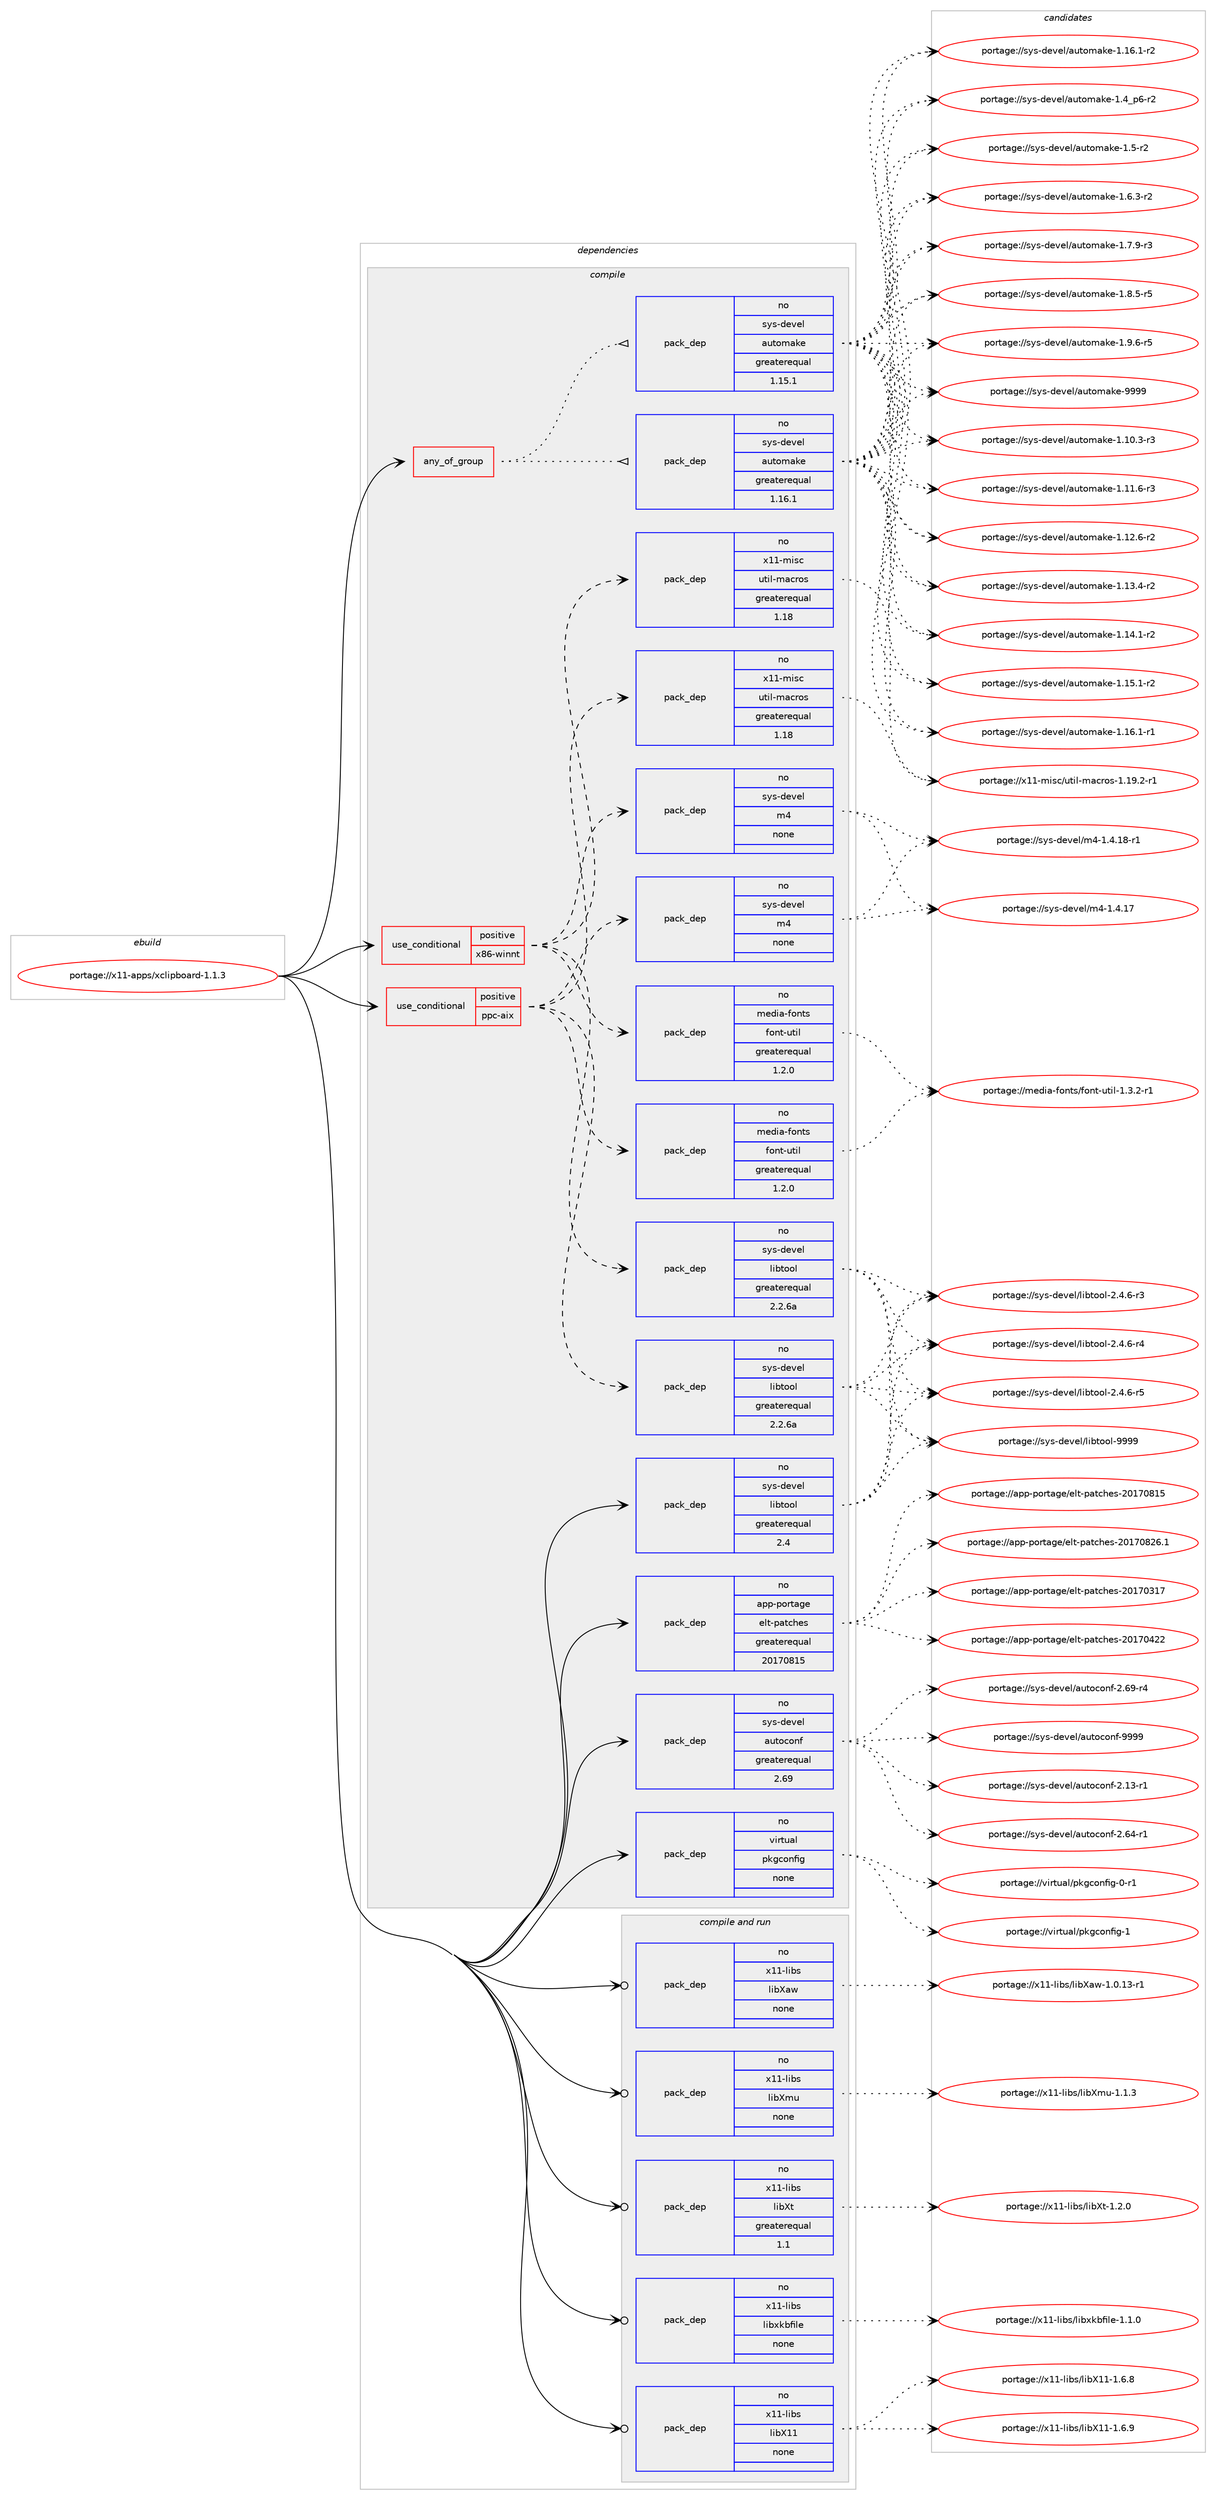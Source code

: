 digraph prolog {

# *************
# Graph options
# *************

newrank=true;
concentrate=true;
compound=true;
graph [rankdir=LR,fontname=Helvetica,fontsize=10,ranksep=1.5];#, ranksep=2.5, nodesep=0.2];
edge  [arrowhead=vee];
node  [fontname=Helvetica,fontsize=10];

# **********
# The ebuild
# **********

subgraph cluster_leftcol {
color=gray;
rank=same;
label=<<i>ebuild</i>>;
id [label="portage://x11-apps/xclipboard-1.1.3", color=red, width=4, href="../x11-apps/xclipboard-1.1.3.svg"];
}

# ****************
# The dependencies
# ****************

subgraph cluster_midcol {
color=gray;
label=<<i>dependencies</i>>;
subgraph cluster_compile {
fillcolor="#eeeeee";
style=filled;
label=<<i>compile</i>>;
subgraph any7657 {
dependency446015 [label=<<TABLE BORDER="0" CELLBORDER="1" CELLSPACING="0" CELLPADDING="4"><TR><TD CELLPADDING="10">any_of_group</TD></TR></TABLE>>, shape=none, color=red];subgraph pack330629 {
dependency446016 [label=<<TABLE BORDER="0" CELLBORDER="1" CELLSPACING="0" CELLPADDING="4" WIDTH="220"><TR><TD ROWSPAN="6" CELLPADDING="30">pack_dep</TD></TR><TR><TD WIDTH="110">no</TD></TR><TR><TD>sys-devel</TD></TR><TR><TD>automake</TD></TR><TR><TD>greaterequal</TD></TR><TR><TD>1.16.1</TD></TR></TABLE>>, shape=none, color=blue];
}
dependency446015:e -> dependency446016:w [weight=20,style="dotted",arrowhead="oinv"];
subgraph pack330630 {
dependency446017 [label=<<TABLE BORDER="0" CELLBORDER="1" CELLSPACING="0" CELLPADDING="4" WIDTH="220"><TR><TD ROWSPAN="6" CELLPADDING="30">pack_dep</TD></TR><TR><TD WIDTH="110">no</TD></TR><TR><TD>sys-devel</TD></TR><TR><TD>automake</TD></TR><TR><TD>greaterequal</TD></TR><TR><TD>1.15.1</TD></TR></TABLE>>, shape=none, color=blue];
}
dependency446015:e -> dependency446017:w [weight=20,style="dotted",arrowhead="oinv"];
}
id:e -> dependency446015:w [weight=20,style="solid",arrowhead="vee"];
subgraph cond107444 {
dependency446018 [label=<<TABLE BORDER="0" CELLBORDER="1" CELLSPACING="0" CELLPADDING="4"><TR><TD ROWSPAN="3" CELLPADDING="10">use_conditional</TD></TR><TR><TD>positive</TD></TR><TR><TD>ppc-aix</TD></TR></TABLE>>, shape=none, color=red];
subgraph pack330631 {
dependency446019 [label=<<TABLE BORDER="0" CELLBORDER="1" CELLSPACING="0" CELLPADDING="4" WIDTH="220"><TR><TD ROWSPAN="6" CELLPADDING="30">pack_dep</TD></TR><TR><TD WIDTH="110">no</TD></TR><TR><TD>sys-devel</TD></TR><TR><TD>libtool</TD></TR><TR><TD>greaterequal</TD></TR><TR><TD>2.2.6a</TD></TR></TABLE>>, shape=none, color=blue];
}
dependency446018:e -> dependency446019:w [weight=20,style="dashed",arrowhead="vee"];
subgraph pack330632 {
dependency446020 [label=<<TABLE BORDER="0" CELLBORDER="1" CELLSPACING="0" CELLPADDING="4" WIDTH="220"><TR><TD ROWSPAN="6" CELLPADDING="30">pack_dep</TD></TR><TR><TD WIDTH="110">no</TD></TR><TR><TD>sys-devel</TD></TR><TR><TD>m4</TD></TR><TR><TD>none</TD></TR><TR><TD></TD></TR></TABLE>>, shape=none, color=blue];
}
dependency446018:e -> dependency446020:w [weight=20,style="dashed",arrowhead="vee"];
subgraph pack330633 {
dependency446021 [label=<<TABLE BORDER="0" CELLBORDER="1" CELLSPACING="0" CELLPADDING="4" WIDTH="220"><TR><TD ROWSPAN="6" CELLPADDING="30">pack_dep</TD></TR><TR><TD WIDTH="110">no</TD></TR><TR><TD>x11-misc</TD></TR><TR><TD>util-macros</TD></TR><TR><TD>greaterequal</TD></TR><TR><TD>1.18</TD></TR></TABLE>>, shape=none, color=blue];
}
dependency446018:e -> dependency446021:w [weight=20,style="dashed",arrowhead="vee"];
subgraph pack330634 {
dependency446022 [label=<<TABLE BORDER="0" CELLBORDER="1" CELLSPACING="0" CELLPADDING="4" WIDTH="220"><TR><TD ROWSPAN="6" CELLPADDING="30">pack_dep</TD></TR><TR><TD WIDTH="110">no</TD></TR><TR><TD>media-fonts</TD></TR><TR><TD>font-util</TD></TR><TR><TD>greaterequal</TD></TR><TR><TD>1.2.0</TD></TR></TABLE>>, shape=none, color=blue];
}
dependency446018:e -> dependency446022:w [weight=20,style="dashed",arrowhead="vee"];
}
id:e -> dependency446018:w [weight=20,style="solid",arrowhead="vee"];
subgraph cond107445 {
dependency446023 [label=<<TABLE BORDER="0" CELLBORDER="1" CELLSPACING="0" CELLPADDING="4"><TR><TD ROWSPAN="3" CELLPADDING="10">use_conditional</TD></TR><TR><TD>positive</TD></TR><TR><TD>x86-winnt</TD></TR></TABLE>>, shape=none, color=red];
subgraph pack330635 {
dependency446024 [label=<<TABLE BORDER="0" CELLBORDER="1" CELLSPACING="0" CELLPADDING="4" WIDTH="220"><TR><TD ROWSPAN="6" CELLPADDING="30">pack_dep</TD></TR><TR><TD WIDTH="110">no</TD></TR><TR><TD>sys-devel</TD></TR><TR><TD>libtool</TD></TR><TR><TD>greaterequal</TD></TR><TR><TD>2.2.6a</TD></TR></TABLE>>, shape=none, color=blue];
}
dependency446023:e -> dependency446024:w [weight=20,style="dashed",arrowhead="vee"];
subgraph pack330636 {
dependency446025 [label=<<TABLE BORDER="0" CELLBORDER="1" CELLSPACING="0" CELLPADDING="4" WIDTH="220"><TR><TD ROWSPAN="6" CELLPADDING="30">pack_dep</TD></TR><TR><TD WIDTH="110">no</TD></TR><TR><TD>sys-devel</TD></TR><TR><TD>m4</TD></TR><TR><TD>none</TD></TR><TR><TD></TD></TR></TABLE>>, shape=none, color=blue];
}
dependency446023:e -> dependency446025:w [weight=20,style="dashed",arrowhead="vee"];
subgraph pack330637 {
dependency446026 [label=<<TABLE BORDER="0" CELLBORDER="1" CELLSPACING="0" CELLPADDING="4" WIDTH="220"><TR><TD ROWSPAN="6" CELLPADDING="30">pack_dep</TD></TR><TR><TD WIDTH="110">no</TD></TR><TR><TD>x11-misc</TD></TR><TR><TD>util-macros</TD></TR><TR><TD>greaterequal</TD></TR><TR><TD>1.18</TD></TR></TABLE>>, shape=none, color=blue];
}
dependency446023:e -> dependency446026:w [weight=20,style="dashed",arrowhead="vee"];
subgraph pack330638 {
dependency446027 [label=<<TABLE BORDER="0" CELLBORDER="1" CELLSPACING="0" CELLPADDING="4" WIDTH="220"><TR><TD ROWSPAN="6" CELLPADDING="30">pack_dep</TD></TR><TR><TD WIDTH="110">no</TD></TR><TR><TD>media-fonts</TD></TR><TR><TD>font-util</TD></TR><TR><TD>greaterequal</TD></TR><TR><TD>1.2.0</TD></TR></TABLE>>, shape=none, color=blue];
}
dependency446023:e -> dependency446027:w [weight=20,style="dashed",arrowhead="vee"];
}
id:e -> dependency446023:w [weight=20,style="solid",arrowhead="vee"];
subgraph pack330639 {
dependency446028 [label=<<TABLE BORDER="0" CELLBORDER="1" CELLSPACING="0" CELLPADDING="4" WIDTH="220"><TR><TD ROWSPAN="6" CELLPADDING="30">pack_dep</TD></TR><TR><TD WIDTH="110">no</TD></TR><TR><TD>app-portage</TD></TR><TR><TD>elt-patches</TD></TR><TR><TD>greaterequal</TD></TR><TR><TD>20170815</TD></TR></TABLE>>, shape=none, color=blue];
}
id:e -> dependency446028:w [weight=20,style="solid",arrowhead="vee"];
subgraph pack330640 {
dependency446029 [label=<<TABLE BORDER="0" CELLBORDER="1" CELLSPACING="0" CELLPADDING="4" WIDTH="220"><TR><TD ROWSPAN="6" CELLPADDING="30">pack_dep</TD></TR><TR><TD WIDTH="110">no</TD></TR><TR><TD>sys-devel</TD></TR><TR><TD>autoconf</TD></TR><TR><TD>greaterequal</TD></TR><TR><TD>2.69</TD></TR></TABLE>>, shape=none, color=blue];
}
id:e -> dependency446029:w [weight=20,style="solid",arrowhead="vee"];
subgraph pack330641 {
dependency446030 [label=<<TABLE BORDER="0" CELLBORDER="1" CELLSPACING="0" CELLPADDING="4" WIDTH="220"><TR><TD ROWSPAN="6" CELLPADDING="30">pack_dep</TD></TR><TR><TD WIDTH="110">no</TD></TR><TR><TD>sys-devel</TD></TR><TR><TD>libtool</TD></TR><TR><TD>greaterequal</TD></TR><TR><TD>2.4</TD></TR></TABLE>>, shape=none, color=blue];
}
id:e -> dependency446030:w [weight=20,style="solid",arrowhead="vee"];
subgraph pack330642 {
dependency446031 [label=<<TABLE BORDER="0" CELLBORDER="1" CELLSPACING="0" CELLPADDING="4" WIDTH="220"><TR><TD ROWSPAN="6" CELLPADDING="30">pack_dep</TD></TR><TR><TD WIDTH="110">no</TD></TR><TR><TD>virtual</TD></TR><TR><TD>pkgconfig</TD></TR><TR><TD>none</TD></TR><TR><TD></TD></TR></TABLE>>, shape=none, color=blue];
}
id:e -> dependency446031:w [weight=20,style="solid",arrowhead="vee"];
}
subgraph cluster_compileandrun {
fillcolor="#eeeeee";
style=filled;
label=<<i>compile and run</i>>;
subgraph pack330643 {
dependency446032 [label=<<TABLE BORDER="0" CELLBORDER="1" CELLSPACING="0" CELLPADDING="4" WIDTH="220"><TR><TD ROWSPAN="6" CELLPADDING="30">pack_dep</TD></TR><TR><TD WIDTH="110">no</TD></TR><TR><TD>x11-libs</TD></TR><TR><TD>libX11</TD></TR><TR><TD>none</TD></TR><TR><TD></TD></TR></TABLE>>, shape=none, color=blue];
}
id:e -> dependency446032:w [weight=20,style="solid",arrowhead="odotvee"];
subgraph pack330644 {
dependency446033 [label=<<TABLE BORDER="0" CELLBORDER="1" CELLSPACING="0" CELLPADDING="4" WIDTH="220"><TR><TD ROWSPAN="6" CELLPADDING="30">pack_dep</TD></TR><TR><TD WIDTH="110">no</TD></TR><TR><TD>x11-libs</TD></TR><TR><TD>libXaw</TD></TR><TR><TD>none</TD></TR><TR><TD></TD></TR></TABLE>>, shape=none, color=blue];
}
id:e -> dependency446033:w [weight=20,style="solid",arrowhead="odotvee"];
subgraph pack330645 {
dependency446034 [label=<<TABLE BORDER="0" CELLBORDER="1" CELLSPACING="0" CELLPADDING="4" WIDTH="220"><TR><TD ROWSPAN="6" CELLPADDING="30">pack_dep</TD></TR><TR><TD WIDTH="110">no</TD></TR><TR><TD>x11-libs</TD></TR><TR><TD>libXmu</TD></TR><TR><TD>none</TD></TR><TR><TD></TD></TR></TABLE>>, shape=none, color=blue];
}
id:e -> dependency446034:w [weight=20,style="solid",arrowhead="odotvee"];
subgraph pack330646 {
dependency446035 [label=<<TABLE BORDER="0" CELLBORDER="1" CELLSPACING="0" CELLPADDING="4" WIDTH="220"><TR><TD ROWSPAN="6" CELLPADDING="30">pack_dep</TD></TR><TR><TD WIDTH="110">no</TD></TR><TR><TD>x11-libs</TD></TR><TR><TD>libXt</TD></TR><TR><TD>greaterequal</TD></TR><TR><TD>1.1</TD></TR></TABLE>>, shape=none, color=blue];
}
id:e -> dependency446035:w [weight=20,style="solid",arrowhead="odotvee"];
subgraph pack330647 {
dependency446036 [label=<<TABLE BORDER="0" CELLBORDER="1" CELLSPACING="0" CELLPADDING="4" WIDTH="220"><TR><TD ROWSPAN="6" CELLPADDING="30">pack_dep</TD></TR><TR><TD WIDTH="110">no</TD></TR><TR><TD>x11-libs</TD></TR><TR><TD>libxkbfile</TD></TR><TR><TD>none</TD></TR><TR><TD></TD></TR></TABLE>>, shape=none, color=blue];
}
id:e -> dependency446036:w [weight=20,style="solid",arrowhead="odotvee"];
}
subgraph cluster_run {
fillcolor="#eeeeee";
style=filled;
label=<<i>run</i>>;
}
}

# **************
# The candidates
# **************

subgraph cluster_choices {
rank=same;
color=gray;
label=<<i>candidates</i>>;

subgraph choice330629 {
color=black;
nodesep=1;
choiceportage11512111545100101118101108479711711611110997107101454946494846514511451 [label="portage://sys-devel/automake-1.10.3-r3", color=red, width=4,href="../sys-devel/automake-1.10.3-r3.svg"];
choiceportage11512111545100101118101108479711711611110997107101454946494946544511451 [label="portage://sys-devel/automake-1.11.6-r3", color=red, width=4,href="../sys-devel/automake-1.11.6-r3.svg"];
choiceportage11512111545100101118101108479711711611110997107101454946495046544511450 [label="portage://sys-devel/automake-1.12.6-r2", color=red, width=4,href="../sys-devel/automake-1.12.6-r2.svg"];
choiceportage11512111545100101118101108479711711611110997107101454946495146524511450 [label="portage://sys-devel/automake-1.13.4-r2", color=red, width=4,href="../sys-devel/automake-1.13.4-r2.svg"];
choiceportage11512111545100101118101108479711711611110997107101454946495246494511450 [label="portage://sys-devel/automake-1.14.1-r2", color=red, width=4,href="../sys-devel/automake-1.14.1-r2.svg"];
choiceportage11512111545100101118101108479711711611110997107101454946495346494511450 [label="portage://sys-devel/automake-1.15.1-r2", color=red, width=4,href="../sys-devel/automake-1.15.1-r2.svg"];
choiceportage11512111545100101118101108479711711611110997107101454946495446494511449 [label="portage://sys-devel/automake-1.16.1-r1", color=red, width=4,href="../sys-devel/automake-1.16.1-r1.svg"];
choiceportage11512111545100101118101108479711711611110997107101454946495446494511450 [label="portage://sys-devel/automake-1.16.1-r2", color=red, width=4,href="../sys-devel/automake-1.16.1-r2.svg"];
choiceportage115121115451001011181011084797117116111109971071014549465295112544511450 [label="portage://sys-devel/automake-1.4_p6-r2", color=red, width=4,href="../sys-devel/automake-1.4_p6-r2.svg"];
choiceportage11512111545100101118101108479711711611110997107101454946534511450 [label="portage://sys-devel/automake-1.5-r2", color=red, width=4,href="../sys-devel/automake-1.5-r2.svg"];
choiceportage115121115451001011181011084797117116111109971071014549465446514511450 [label="portage://sys-devel/automake-1.6.3-r2", color=red, width=4,href="../sys-devel/automake-1.6.3-r2.svg"];
choiceportage115121115451001011181011084797117116111109971071014549465546574511451 [label="portage://sys-devel/automake-1.7.9-r3", color=red, width=4,href="../sys-devel/automake-1.7.9-r3.svg"];
choiceportage115121115451001011181011084797117116111109971071014549465646534511453 [label="portage://sys-devel/automake-1.8.5-r5", color=red, width=4,href="../sys-devel/automake-1.8.5-r5.svg"];
choiceportage115121115451001011181011084797117116111109971071014549465746544511453 [label="portage://sys-devel/automake-1.9.6-r5", color=red, width=4,href="../sys-devel/automake-1.9.6-r5.svg"];
choiceportage115121115451001011181011084797117116111109971071014557575757 [label="portage://sys-devel/automake-9999", color=red, width=4,href="../sys-devel/automake-9999.svg"];
dependency446016:e -> choiceportage11512111545100101118101108479711711611110997107101454946494846514511451:w [style=dotted,weight="100"];
dependency446016:e -> choiceportage11512111545100101118101108479711711611110997107101454946494946544511451:w [style=dotted,weight="100"];
dependency446016:e -> choiceportage11512111545100101118101108479711711611110997107101454946495046544511450:w [style=dotted,weight="100"];
dependency446016:e -> choiceportage11512111545100101118101108479711711611110997107101454946495146524511450:w [style=dotted,weight="100"];
dependency446016:e -> choiceportage11512111545100101118101108479711711611110997107101454946495246494511450:w [style=dotted,weight="100"];
dependency446016:e -> choiceportage11512111545100101118101108479711711611110997107101454946495346494511450:w [style=dotted,weight="100"];
dependency446016:e -> choiceportage11512111545100101118101108479711711611110997107101454946495446494511449:w [style=dotted,weight="100"];
dependency446016:e -> choiceportage11512111545100101118101108479711711611110997107101454946495446494511450:w [style=dotted,weight="100"];
dependency446016:e -> choiceportage115121115451001011181011084797117116111109971071014549465295112544511450:w [style=dotted,weight="100"];
dependency446016:e -> choiceportage11512111545100101118101108479711711611110997107101454946534511450:w [style=dotted,weight="100"];
dependency446016:e -> choiceportage115121115451001011181011084797117116111109971071014549465446514511450:w [style=dotted,weight="100"];
dependency446016:e -> choiceportage115121115451001011181011084797117116111109971071014549465546574511451:w [style=dotted,weight="100"];
dependency446016:e -> choiceportage115121115451001011181011084797117116111109971071014549465646534511453:w [style=dotted,weight="100"];
dependency446016:e -> choiceportage115121115451001011181011084797117116111109971071014549465746544511453:w [style=dotted,weight="100"];
dependency446016:e -> choiceportage115121115451001011181011084797117116111109971071014557575757:w [style=dotted,weight="100"];
}
subgraph choice330630 {
color=black;
nodesep=1;
choiceportage11512111545100101118101108479711711611110997107101454946494846514511451 [label="portage://sys-devel/automake-1.10.3-r3", color=red, width=4,href="../sys-devel/automake-1.10.3-r3.svg"];
choiceportage11512111545100101118101108479711711611110997107101454946494946544511451 [label="portage://sys-devel/automake-1.11.6-r3", color=red, width=4,href="../sys-devel/automake-1.11.6-r3.svg"];
choiceportage11512111545100101118101108479711711611110997107101454946495046544511450 [label="portage://sys-devel/automake-1.12.6-r2", color=red, width=4,href="../sys-devel/automake-1.12.6-r2.svg"];
choiceportage11512111545100101118101108479711711611110997107101454946495146524511450 [label="portage://sys-devel/automake-1.13.4-r2", color=red, width=4,href="../sys-devel/automake-1.13.4-r2.svg"];
choiceportage11512111545100101118101108479711711611110997107101454946495246494511450 [label="portage://sys-devel/automake-1.14.1-r2", color=red, width=4,href="../sys-devel/automake-1.14.1-r2.svg"];
choiceportage11512111545100101118101108479711711611110997107101454946495346494511450 [label="portage://sys-devel/automake-1.15.1-r2", color=red, width=4,href="../sys-devel/automake-1.15.1-r2.svg"];
choiceportage11512111545100101118101108479711711611110997107101454946495446494511449 [label="portage://sys-devel/automake-1.16.1-r1", color=red, width=4,href="../sys-devel/automake-1.16.1-r1.svg"];
choiceportage11512111545100101118101108479711711611110997107101454946495446494511450 [label="portage://sys-devel/automake-1.16.1-r2", color=red, width=4,href="../sys-devel/automake-1.16.1-r2.svg"];
choiceportage115121115451001011181011084797117116111109971071014549465295112544511450 [label="portage://sys-devel/automake-1.4_p6-r2", color=red, width=4,href="../sys-devel/automake-1.4_p6-r2.svg"];
choiceportage11512111545100101118101108479711711611110997107101454946534511450 [label="portage://sys-devel/automake-1.5-r2", color=red, width=4,href="../sys-devel/automake-1.5-r2.svg"];
choiceportage115121115451001011181011084797117116111109971071014549465446514511450 [label="portage://sys-devel/automake-1.6.3-r2", color=red, width=4,href="../sys-devel/automake-1.6.3-r2.svg"];
choiceportage115121115451001011181011084797117116111109971071014549465546574511451 [label="portage://sys-devel/automake-1.7.9-r3", color=red, width=4,href="../sys-devel/automake-1.7.9-r3.svg"];
choiceportage115121115451001011181011084797117116111109971071014549465646534511453 [label="portage://sys-devel/automake-1.8.5-r5", color=red, width=4,href="../sys-devel/automake-1.8.5-r5.svg"];
choiceportage115121115451001011181011084797117116111109971071014549465746544511453 [label="portage://sys-devel/automake-1.9.6-r5", color=red, width=4,href="../sys-devel/automake-1.9.6-r5.svg"];
choiceportage115121115451001011181011084797117116111109971071014557575757 [label="portage://sys-devel/automake-9999", color=red, width=4,href="../sys-devel/automake-9999.svg"];
dependency446017:e -> choiceportage11512111545100101118101108479711711611110997107101454946494846514511451:w [style=dotted,weight="100"];
dependency446017:e -> choiceportage11512111545100101118101108479711711611110997107101454946494946544511451:w [style=dotted,weight="100"];
dependency446017:e -> choiceportage11512111545100101118101108479711711611110997107101454946495046544511450:w [style=dotted,weight="100"];
dependency446017:e -> choiceportage11512111545100101118101108479711711611110997107101454946495146524511450:w [style=dotted,weight="100"];
dependency446017:e -> choiceportage11512111545100101118101108479711711611110997107101454946495246494511450:w [style=dotted,weight="100"];
dependency446017:e -> choiceportage11512111545100101118101108479711711611110997107101454946495346494511450:w [style=dotted,weight="100"];
dependency446017:e -> choiceportage11512111545100101118101108479711711611110997107101454946495446494511449:w [style=dotted,weight="100"];
dependency446017:e -> choiceportage11512111545100101118101108479711711611110997107101454946495446494511450:w [style=dotted,weight="100"];
dependency446017:e -> choiceportage115121115451001011181011084797117116111109971071014549465295112544511450:w [style=dotted,weight="100"];
dependency446017:e -> choiceportage11512111545100101118101108479711711611110997107101454946534511450:w [style=dotted,weight="100"];
dependency446017:e -> choiceportage115121115451001011181011084797117116111109971071014549465446514511450:w [style=dotted,weight="100"];
dependency446017:e -> choiceportage115121115451001011181011084797117116111109971071014549465546574511451:w [style=dotted,weight="100"];
dependency446017:e -> choiceportage115121115451001011181011084797117116111109971071014549465646534511453:w [style=dotted,weight="100"];
dependency446017:e -> choiceportage115121115451001011181011084797117116111109971071014549465746544511453:w [style=dotted,weight="100"];
dependency446017:e -> choiceportage115121115451001011181011084797117116111109971071014557575757:w [style=dotted,weight="100"];
}
subgraph choice330631 {
color=black;
nodesep=1;
choiceportage1151211154510010111810110847108105981161111111084550465246544511451 [label="portage://sys-devel/libtool-2.4.6-r3", color=red, width=4,href="../sys-devel/libtool-2.4.6-r3.svg"];
choiceportage1151211154510010111810110847108105981161111111084550465246544511452 [label="portage://sys-devel/libtool-2.4.6-r4", color=red, width=4,href="../sys-devel/libtool-2.4.6-r4.svg"];
choiceportage1151211154510010111810110847108105981161111111084550465246544511453 [label="portage://sys-devel/libtool-2.4.6-r5", color=red, width=4,href="../sys-devel/libtool-2.4.6-r5.svg"];
choiceportage1151211154510010111810110847108105981161111111084557575757 [label="portage://sys-devel/libtool-9999", color=red, width=4,href="../sys-devel/libtool-9999.svg"];
dependency446019:e -> choiceportage1151211154510010111810110847108105981161111111084550465246544511451:w [style=dotted,weight="100"];
dependency446019:e -> choiceportage1151211154510010111810110847108105981161111111084550465246544511452:w [style=dotted,weight="100"];
dependency446019:e -> choiceportage1151211154510010111810110847108105981161111111084550465246544511453:w [style=dotted,weight="100"];
dependency446019:e -> choiceportage1151211154510010111810110847108105981161111111084557575757:w [style=dotted,weight="100"];
}
subgraph choice330632 {
color=black;
nodesep=1;
choiceportage11512111545100101118101108471095245494652464955 [label="portage://sys-devel/m4-1.4.17", color=red, width=4,href="../sys-devel/m4-1.4.17.svg"];
choiceportage115121115451001011181011084710952454946524649564511449 [label="portage://sys-devel/m4-1.4.18-r1", color=red, width=4,href="../sys-devel/m4-1.4.18-r1.svg"];
dependency446020:e -> choiceportage11512111545100101118101108471095245494652464955:w [style=dotted,weight="100"];
dependency446020:e -> choiceportage115121115451001011181011084710952454946524649564511449:w [style=dotted,weight="100"];
}
subgraph choice330633 {
color=black;
nodesep=1;
choiceportage1204949451091051159947117116105108451099799114111115454946495746504511449 [label="portage://x11-misc/util-macros-1.19.2-r1", color=red, width=4,href="../x11-misc/util-macros-1.19.2-r1.svg"];
dependency446021:e -> choiceportage1204949451091051159947117116105108451099799114111115454946495746504511449:w [style=dotted,weight="100"];
}
subgraph choice330634 {
color=black;
nodesep=1;
choiceportage109101100105974510211111011611547102111110116451171161051084549465146504511449 [label="portage://media-fonts/font-util-1.3.2-r1", color=red, width=4,href="../media-fonts/font-util-1.3.2-r1.svg"];
dependency446022:e -> choiceportage109101100105974510211111011611547102111110116451171161051084549465146504511449:w [style=dotted,weight="100"];
}
subgraph choice330635 {
color=black;
nodesep=1;
choiceportage1151211154510010111810110847108105981161111111084550465246544511451 [label="portage://sys-devel/libtool-2.4.6-r3", color=red, width=4,href="../sys-devel/libtool-2.4.6-r3.svg"];
choiceportage1151211154510010111810110847108105981161111111084550465246544511452 [label="portage://sys-devel/libtool-2.4.6-r4", color=red, width=4,href="../sys-devel/libtool-2.4.6-r4.svg"];
choiceportage1151211154510010111810110847108105981161111111084550465246544511453 [label="portage://sys-devel/libtool-2.4.6-r5", color=red, width=4,href="../sys-devel/libtool-2.4.6-r5.svg"];
choiceportage1151211154510010111810110847108105981161111111084557575757 [label="portage://sys-devel/libtool-9999", color=red, width=4,href="../sys-devel/libtool-9999.svg"];
dependency446024:e -> choiceportage1151211154510010111810110847108105981161111111084550465246544511451:w [style=dotted,weight="100"];
dependency446024:e -> choiceportage1151211154510010111810110847108105981161111111084550465246544511452:w [style=dotted,weight="100"];
dependency446024:e -> choiceportage1151211154510010111810110847108105981161111111084550465246544511453:w [style=dotted,weight="100"];
dependency446024:e -> choiceportage1151211154510010111810110847108105981161111111084557575757:w [style=dotted,weight="100"];
}
subgraph choice330636 {
color=black;
nodesep=1;
choiceportage11512111545100101118101108471095245494652464955 [label="portage://sys-devel/m4-1.4.17", color=red, width=4,href="../sys-devel/m4-1.4.17.svg"];
choiceportage115121115451001011181011084710952454946524649564511449 [label="portage://sys-devel/m4-1.4.18-r1", color=red, width=4,href="../sys-devel/m4-1.4.18-r1.svg"];
dependency446025:e -> choiceportage11512111545100101118101108471095245494652464955:w [style=dotted,weight="100"];
dependency446025:e -> choiceportage115121115451001011181011084710952454946524649564511449:w [style=dotted,weight="100"];
}
subgraph choice330637 {
color=black;
nodesep=1;
choiceportage1204949451091051159947117116105108451099799114111115454946495746504511449 [label="portage://x11-misc/util-macros-1.19.2-r1", color=red, width=4,href="../x11-misc/util-macros-1.19.2-r1.svg"];
dependency446026:e -> choiceportage1204949451091051159947117116105108451099799114111115454946495746504511449:w [style=dotted,weight="100"];
}
subgraph choice330638 {
color=black;
nodesep=1;
choiceportage109101100105974510211111011611547102111110116451171161051084549465146504511449 [label="portage://media-fonts/font-util-1.3.2-r1", color=red, width=4,href="../media-fonts/font-util-1.3.2-r1.svg"];
dependency446027:e -> choiceportage109101100105974510211111011611547102111110116451171161051084549465146504511449:w [style=dotted,weight="100"];
}
subgraph choice330639 {
color=black;
nodesep=1;
choiceportage97112112451121111141169710310147101108116451129711699104101115455048495548514955 [label="portage://app-portage/elt-patches-20170317", color=red, width=4,href="../app-portage/elt-patches-20170317.svg"];
choiceportage97112112451121111141169710310147101108116451129711699104101115455048495548525050 [label="portage://app-portage/elt-patches-20170422", color=red, width=4,href="../app-portage/elt-patches-20170422.svg"];
choiceportage97112112451121111141169710310147101108116451129711699104101115455048495548564953 [label="portage://app-portage/elt-patches-20170815", color=red, width=4,href="../app-portage/elt-patches-20170815.svg"];
choiceportage971121124511211111411697103101471011081164511297116991041011154550484955485650544649 [label="portage://app-portage/elt-patches-20170826.1", color=red, width=4,href="../app-portage/elt-patches-20170826.1.svg"];
dependency446028:e -> choiceportage97112112451121111141169710310147101108116451129711699104101115455048495548514955:w [style=dotted,weight="100"];
dependency446028:e -> choiceportage97112112451121111141169710310147101108116451129711699104101115455048495548525050:w [style=dotted,weight="100"];
dependency446028:e -> choiceportage97112112451121111141169710310147101108116451129711699104101115455048495548564953:w [style=dotted,weight="100"];
dependency446028:e -> choiceportage971121124511211111411697103101471011081164511297116991041011154550484955485650544649:w [style=dotted,weight="100"];
}
subgraph choice330640 {
color=black;
nodesep=1;
choiceportage1151211154510010111810110847971171161119911111010245504649514511449 [label="portage://sys-devel/autoconf-2.13-r1", color=red, width=4,href="../sys-devel/autoconf-2.13-r1.svg"];
choiceportage1151211154510010111810110847971171161119911111010245504654524511449 [label="portage://sys-devel/autoconf-2.64-r1", color=red, width=4,href="../sys-devel/autoconf-2.64-r1.svg"];
choiceportage1151211154510010111810110847971171161119911111010245504654574511452 [label="portage://sys-devel/autoconf-2.69-r4", color=red, width=4,href="../sys-devel/autoconf-2.69-r4.svg"];
choiceportage115121115451001011181011084797117116111991111101024557575757 [label="portage://sys-devel/autoconf-9999", color=red, width=4,href="../sys-devel/autoconf-9999.svg"];
dependency446029:e -> choiceportage1151211154510010111810110847971171161119911111010245504649514511449:w [style=dotted,weight="100"];
dependency446029:e -> choiceportage1151211154510010111810110847971171161119911111010245504654524511449:w [style=dotted,weight="100"];
dependency446029:e -> choiceportage1151211154510010111810110847971171161119911111010245504654574511452:w [style=dotted,weight="100"];
dependency446029:e -> choiceportage115121115451001011181011084797117116111991111101024557575757:w [style=dotted,weight="100"];
}
subgraph choice330641 {
color=black;
nodesep=1;
choiceportage1151211154510010111810110847108105981161111111084550465246544511451 [label="portage://sys-devel/libtool-2.4.6-r3", color=red, width=4,href="../sys-devel/libtool-2.4.6-r3.svg"];
choiceportage1151211154510010111810110847108105981161111111084550465246544511452 [label="portage://sys-devel/libtool-2.4.6-r4", color=red, width=4,href="../sys-devel/libtool-2.4.6-r4.svg"];
choiceportage1151211154510010111810110847108105981161111111084550465246544511453 [label="portage://sys-devel/libtool-2.4.6-r5", color=red, width=4,href="../sys-devel/libtool-2.4.6-r5.svg"];
choiceportage1151211154510010111810110847108105981161111111084557575757 [label="portage://sys-devel/libtool-9999", color=red, width=4,href="../sys-devel/libtool-9999.svg"];
dependency446030:e -> choiceportage1151211154510010111810110847108105981161111111084550465246544511451:w [style=dotted,weight="100"];
dependency446030:e -> choiceportage1151211154510010111810110847108105981161111111084550465246544511452:w [style=dotted,weight="100"];
dependency446030:e -> choiceportage1151211154510010111810110847108105981161111111084550465246544511453:w [style=dotted,weight="100"];
dependency446030:e -> choiceportage1151211154510010111810110847108105981161111111084557575757:w [style=dotted,weight="100"];
}
subgraph choice330642 {
color=black;
nodesep=1;
choiceportage11810511411611797108471121071039911111010210510345484511449 [label="portage://virtual/pkgconfig-0-r1", color=red, width=4,href="../virtual/pkgconfig-0-r1.svg"];
choiceportage1181051141161179710847112107103991111101021051034549 [label="portage://virtual/pkgconfig-1", color=red, width=4,href="../virtual/pkgconfig-1.svg"];
dependency446031:e -> choiceportage11810511411611797108471121071039911111010210510345484511449:w [style=dotted,weight="100"];
dependency446031:e -> choiceportage1181051141161179710847112107103991111101021051034549:w [style=dotted,weight="100"];
}
subgraph choice330643 {
color=black;
nodesep=1;
choiceportage120494945108105981154710810598884949454946544656 [label="portage://x11-libs/libX11-1.6.8", color=red, width=4,href="../x11-libs/libX11-1.6.8.svg"];
choiceportage120494945108105981154710810598884949454946544657 [label="portage://x11-libs/libX11-1.6.9", color=red, width=4,href="../x11-libs/libX11-1.6.9.svg"];
dependency446032:e -> choiceportage120494945108105981154710810598884949454946544656:w [style=dotted,weight="100"];
dependency446032:e -> choiceportage120494945108105981154710810598884949454946544657:w [style=dotted,weight="100"];
}
subgraph choice330644 {
color=black;
nodesep=1;
choiceportage1204949451081059811547108105988897119454946484649514511449 [label="portage://x11-libs/libXaw-1.0.13-r1", color=red, width=4,href="../x11-libs/libXaw-1.0.13-r1.svg"];
dependency446033:e -> choiceportage1204949451081059811547108105988897119454946484649514511449:w [style=dotted,weight="100"];
}
subgraph choice330645 {
color=black;
nodesep=1;
choiceportage12049494510810598115471081059888109117454946494651 [label="portage://x11-libs/libXmu-1.1.3", color=red, width=4,href="../x11-libs/libXmu-1.1.3.svg"];
dependency446034:e -> choiceportage12049494510810598115471081059888109117454946494651:w [style=dotted,weight="100"];
}
subgraph choice330646 {
color=black;
nodesep=1;
choiceportage12049494510810598115471081059888116454946504648 [label="portage://x11-libs/libXt-1.2.0", color=red, width=4,href="../x11-libs/libXt-1.2.0.svg"];
dependency446035:e -> choiceportage12049494510810598115471081059888116454946504648:w [style=dotted,weight="100"];
}
subgraph choice330647 {
color=black;
nodesep=1;
choiceportage12049494510810598115471081059812010798102105108101454946494648 [label="portage://x11-libs/libxkbfile-1.1.0", color=red, width=4,href="../x11-libs/libxkbfile-1.1.0.svg"];
dependency446036:e -> choiceportage12049494510810598115471081059812010798102105108101454946494648:w [style=dotted,weight="100"];
}
}

}
